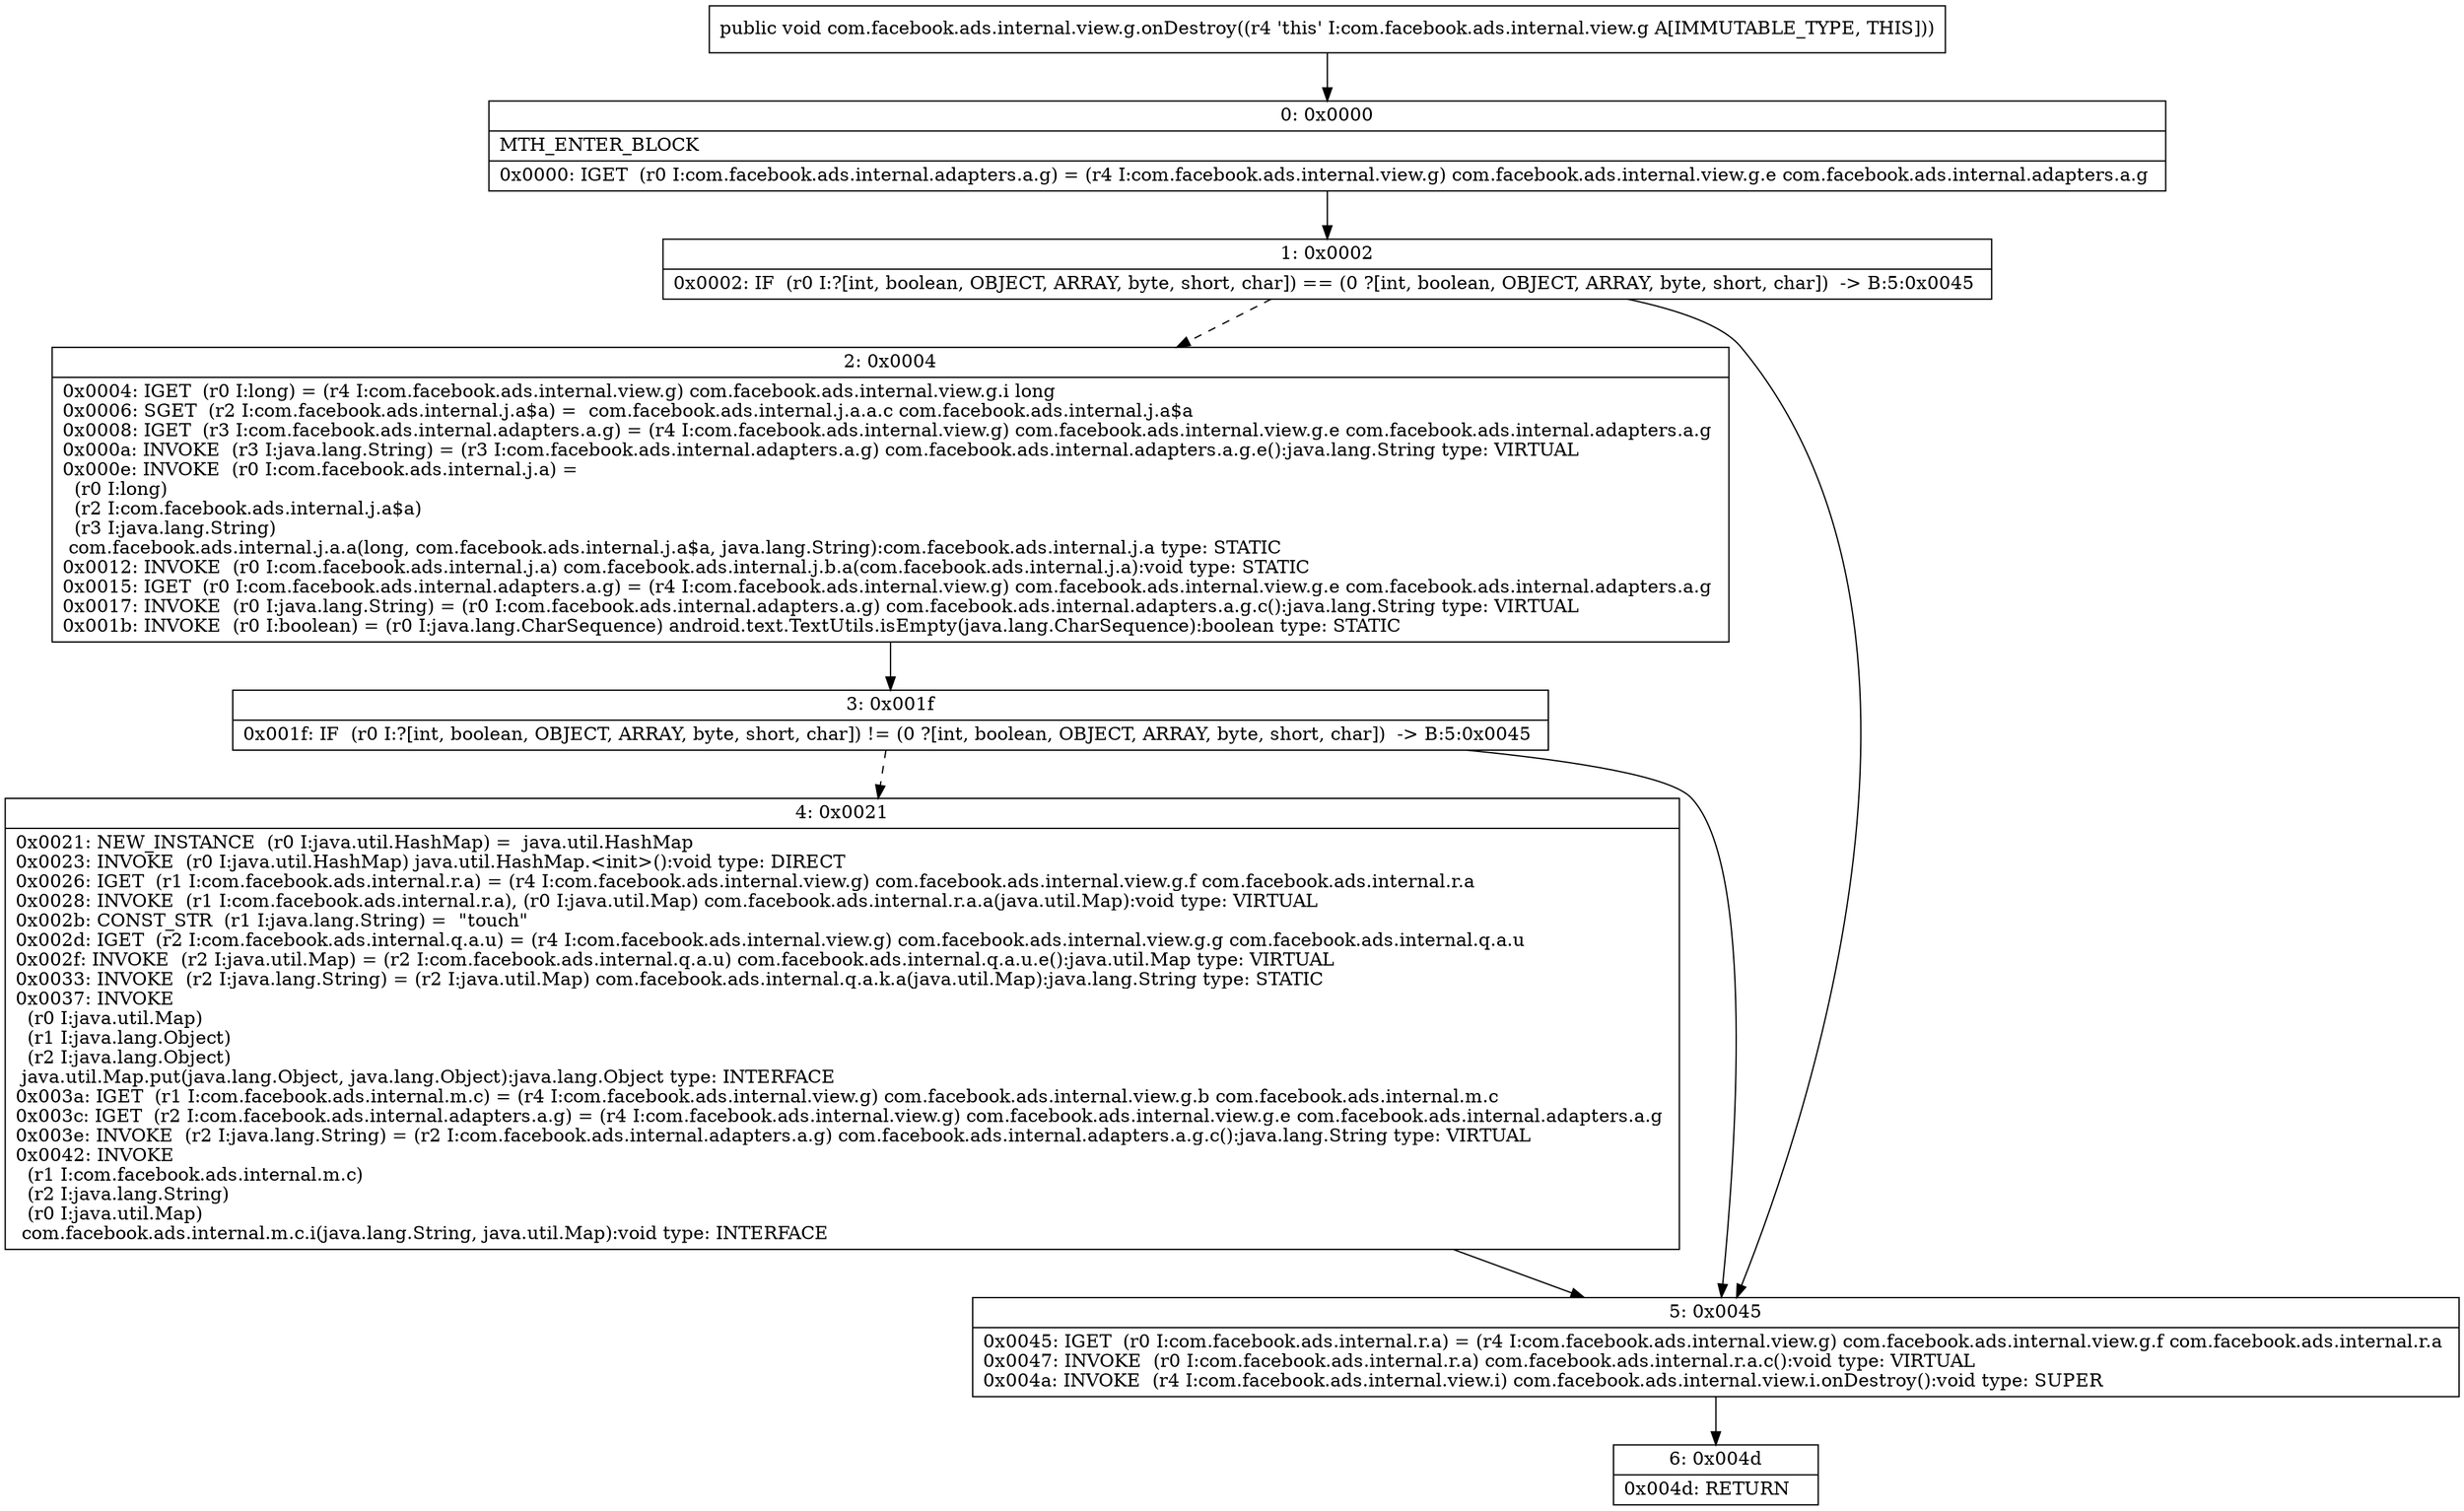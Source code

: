 digraph "CFG forcom.facebook.ads.internal.view.g.onDestroy()V" {
Node_0 [shape=record,label="{0\:\ 0x0000|MTH_ENTER_BLOCK\l|0x0000: IGET  (r0 I:com.facebook.ads.internal.adapters.a.g) = (r4 I:com.facebook.ads.internal.view.g) com.facebook.ads.internal.view.g.e com.facebook.ads.internal.adapters.a.g \l}"];
Node_1 [shape=record,label="{1\:\ 0x0002|0x0002: IF  (r0 I:?[int, boolean, OBJECT, ARRAY, byte, short, char]) == (0 ?[int, boolean, OBJECT, ARRAY, byte, short, char])  \-\> B:5:0x0045 \l}"];
Node_2 [shape=record,label="{2\:\ 0x0004|0x0004: IGET  (r0 I:long) = (r4 I:com.facebook.ads.internal.view.g) com.facebook.ads.internal.view.g.i long \l0x0006: SGET  (r2 I:com.facebook.ads.internal.j.a$a) =  com.facebook.ads.internal.j.a.a.c com.facebook.ads.internal.j.a$a \l0x0008: IGET  (r3 I:com.facebook.ads.internal.adapters.a.g) = (r4 I:com.facebook.ads.internal.view.g) com.facebook.ads.internal.view.g.e com.facebook.ads.internal.adapters.a.g \l0x000a: INVOKE  (r3 I:java.lang.String) = (r3 I:com.facebook.ads.internal.adapters.a.g) com.facebook.ads.internal.adapters.a.g.e():java.lang.String type: VIRTUAL \l0x000e: INVOKE  (r0 I:com.facebook.ads.internal.j.a) = \l  (r0 I:long)\l  (r2 I:com.facebook.ads.internal.j.a$a)\l  (r3 I:java.lang.String)\l com.facebook.ads.internal.j.a.a(long, com.facebook.ads.internal.j.a$a, java.lang.String):com.facebook.ads.internal.j.a type: STATIC \l0x0012: INVOKE  (r0 I:com.facebook.ads.internal.j.a) com.facebook.ads.internal.j.b.a(com.facebook.ads.internal.j.a):void type: STATIC \l0x0015: IGET  (r0 I:com.facebook.ads.internal.adapters.a.g) = (r4 I:com.facebook.ads.internal.view.g) com.facebook.ads.internal.view.g.e com.facebook.ads.internal.adapters.a.g \l0x0017: INVOKE  (r0 I:java.lang.String) = (r0 I:com.facebook.ads.internal.adapters.a.g) com.facebook.ads.internal.adapters.a.g.c():java.lang.String type: VIRTUAL \l0x001b: INVOKE  (r0 I:boolean) = (r0 I:java.lang.CharSequence) android.text.TextUtils.isEmpty(java.lang.CharSequence):boolean type: STATIC \l}"];
Node_3 [shape=record,label="{3\:\ 0x001f|0x001f: IF  (r0 I:?[int, boolean, OBJECT, ARRAY, byte, short, char]) != (0 ?[int, boolean, OBJECT, ARRAY, byte, short, char])  \-\> B:5:0x0045 \l}"];
Node_4 [shape=record,label="{4\:\ 0x0021|0x0021: NEW_INSTANCE  (r0 I:java.util.HashMap) =  java.util.HashMap \l0x0023: INVOKE  (r0 I:java.util.HashMap) java.util.HashMap.\<init\>():void type: DIRECT \l0x0026: IGET  (r1 I:com.facebook.ads.internal.r.a) = (r4 I:com.facebook.ads.internal.view.g) com.facebook.ads.internal.view.g.f com.facebook.ads.internal.r.a \l0x0028: INVOKE  (r1 I:com.facebook.ads.internal.r.a), (r0 I:java.util.Map) com.facebook.ads.internal.r.a.a(java.util.Map):void type: VIRTUAL \l0x002b: CONST_STR  (r1 I:java.lang.String) =  \"touch\" \l0x002d: IGET  (r2 I:com.facebook.ads.internal.q.a.u) = (r4 I:com.facebook.ads.internal.view.g) com.facebook.ads.internal.view.g.g com.facebook.ads.internal.q.a.u \l0x002f: INVOKE  (r2 I:java.util.Map) = (r2 I:com.facebook.ads.internal.q.a.u) com.facebook.ads.internal.q.a.u.e():java.util.Map type: VIRTUAL \l0x0033: INVOKE  (r2 I:java.lang.String) = (r2 I:java.util.Map) com.facebook.ads.internal.q.a.k.a(java.util.Map):java.lang.String type: STATIC \l0x0037: INVOKE  \l  (r0 I:java.util.Map)\l  (r1 I:java.lang.Object)\l  (r2 I:java.lang.Object)\l java.util.Map.put(java.lang.Object, java.lang.Object):java.lang.Object type: INTERFACE \l0x003a: IGET  (r1 I:com.facebook.ads.internal.m.c) = (r4 I:com.facebook.ads.internal.view.g) com.facebook.ads.internal.view.g.b com.facebook.ads.internal.m.c \l0x003c: IGET  (r2 I:com.facebook.ads.internal.adapters.a.g) = (r4 I:com.facebook.ads.internal.view.g) com.facebook.ads.internal.view.g.e com.facebook.ads.internal.adapters.a.g \l0x003e: INVOKE  (r2 I:java.lang.String) = (r2 I:com.facebook.ads.internal.adapters.a.g) com.facebook.ads.internal.adapters.a.g.c():java.lang.String type: VIRTUAL \l0x0042: INVOKE  \l  (r1 I:com.facebook.ads.internal.m.c)\l  (r2 I:java.lang.String)\l  (r0 I:java.util.Map)\l com.facebook.ads.internal.m.c.i(java.lang.String, java.util.Map):void type: INTERFACE \l}"];
Node_5 [shape=record,label="{5\:\ 0x0045|0x0045: IGET  (r0 I:com.facebook.ads.internal.r.a) = (r4 I:com.facebook.ads.internal.view.g) com.facebook.ads.internal.view.g.f com.facebook.ads.internal.r.a \l0x0047: INVOKE  (r0 I:com.facebook.ads.internal.r.a) com.facebook.ads.internal.r.a.c():void type: VIRTUAL \l0x004a: INVOKE  (r4 I:com.facebook.ads.internal.view.i) com.facebook.ads.internal.view.i.onDestroy():void type: SUPER \l}"];
Node_6 [shape=record,label="{6\:\ 0x004d|0x004d: RETURN   \l}"];
MethodNode[shape=record,label="{public void com.facebook.ads.internal.view.g.onDestroy((r4 'this' I:com.facebook.ads.internal.view.g A[IMMUTABLE_TYPE, THIS])) }"];
MethodNode -> Node_0;
Node_0 -> Node_1;
Node_1 -> Node_2[style=dashed];
Node_1 -> Node_5;
Node_2 -> Node_3;
Node_3 -> Node_4[style=dashed];
Node_3 -> Node_5;
Node_4 -> Node_5;
Node_5 -> Node_6;
}

